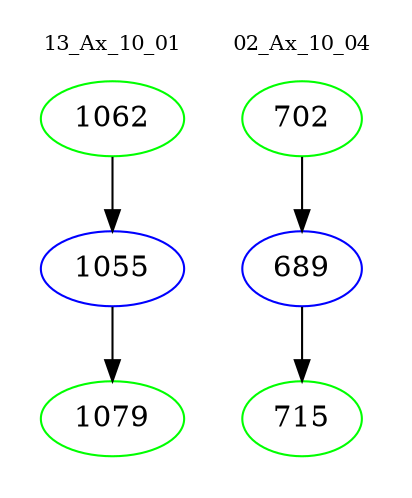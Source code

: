 digraph{
subgraph cluster_0 {
color = white
label = "13_Ax_10_01";
fontsize=10;
T0_1062 [label="1062", color="green"]
T0_1062 -> T0_1055 [color="black"]
T0_1055 [label="1055", color="blue"]
T0_1055 -> T0_1079 [color="black"]
T0_1079 [label="1079", color="green"]
}
subgraph cluster_1 {
color = white
label = "02_Ax_10_04";
fontsize=10;
T1_702 [label="702", color="green"]
T1_702 -> T1_689 [color="black"]
T1_689 [label="689", color="blue"]
T1_689 -> T1_715 [color="black"]
T1_715 [label="715", color="green"]
}
}
